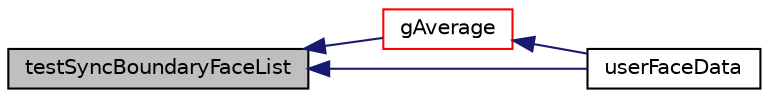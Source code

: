 digraph "testSyncBoundaryFaceList"
{
  bgcolor="transparent";
  edge [fontname="Helvetica",fontsize="10",labelfontname="Helvetica",labelfontsize="10"];
  node [fontname="Helvetica",fontsize="10",shape=record];
  rankdir="LR";
  Node16668 [label="testSyncBoundaryFaceList",height=0.2,width=0.4,color="black", fillcolor="grey75", style="filled", fontcolor="black"];
  Node16668 -> Node16669 [dir="back",color="midnightblue",fontsize="10",style="solid",fontname="Helvetica"];
  Node16669 [label="gAverage",height=0.2,width=0.4,color="red",URL="$a25857.html#a7e4205ba28cb720bb897769658b2bcc2",tooltip="Helper: calculate average. "];
  Node16669 -> Node16670 [dir="back",color="midnightblue",fontsize="10",style="solid",fontname="Helvetica"];
  Node16670 [label="userFaceData",height=0.2,width=0.4,color="black",URL="$a25857.html#a2cb6efa4184bedfbed60b069881c26a3"];
  Node16668 -> Node16670 [dir="back",color="midnightblue",fontsize="10",style="solid",fontname="Helvetica"];
}
